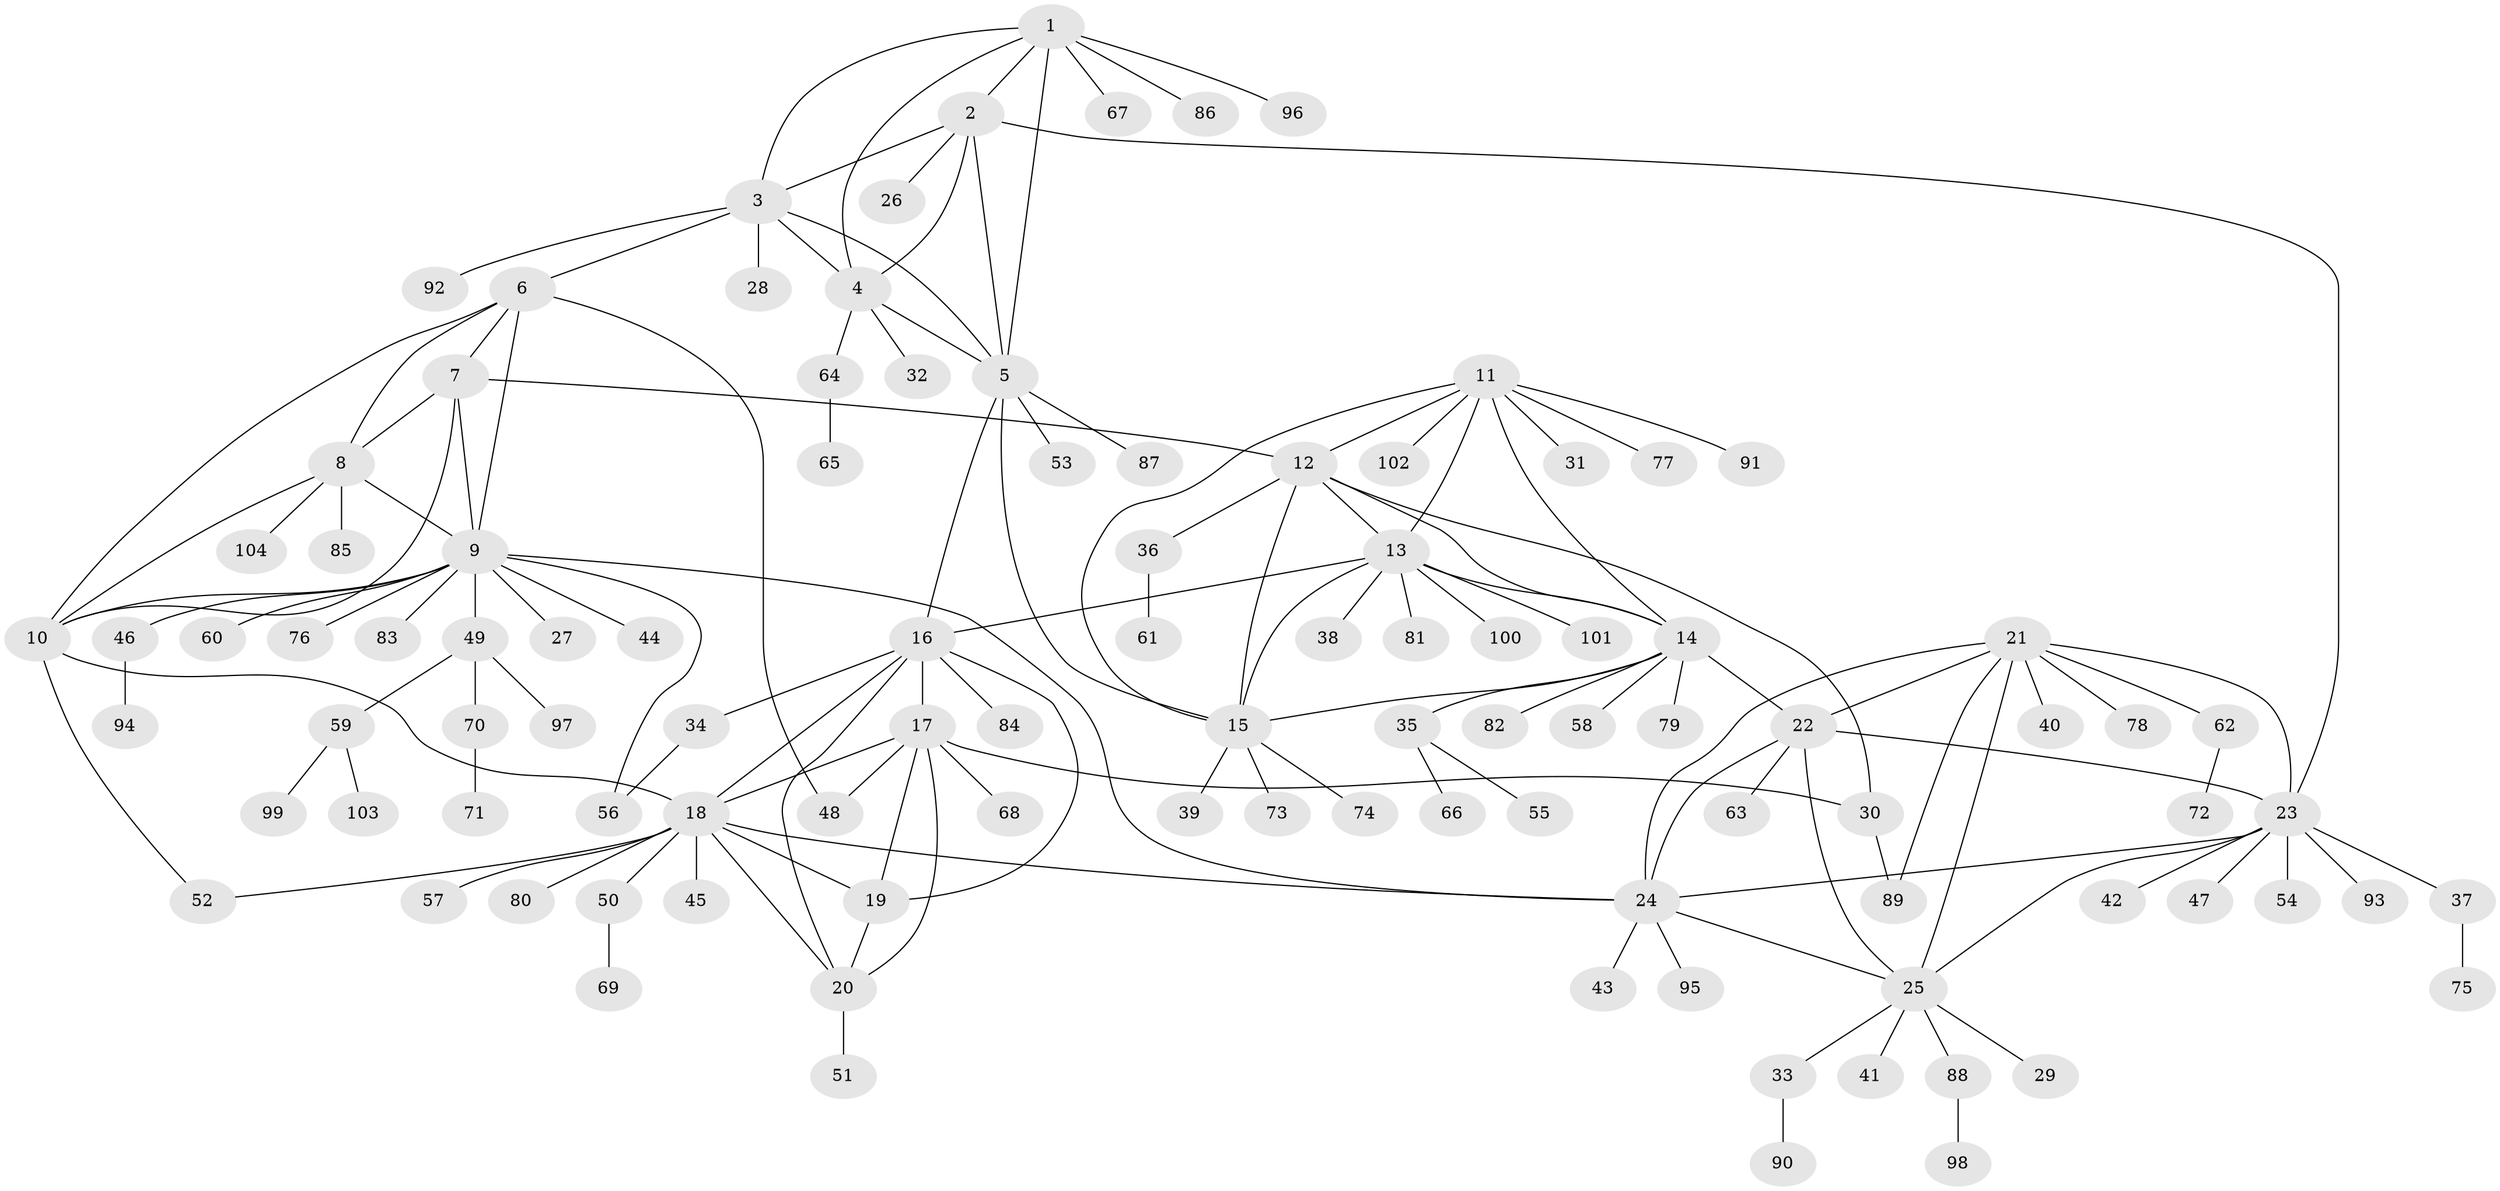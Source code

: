 // Generated by graph-tools (version 1.1) at 2025/37/03/09/25 02:37:22]
// undirected, 104 vertices, 144 edges
graph export_dot {
graph [start="1"]
  node [color=gray90,style=filled];
  1;
  2;
  3;
  4;
  5;
  6;
  7;
  8;
  9;
  10;
  11;
  12;
  13;
  14;
  15;
  16;
  17;
  18;
  19;
  20;
  21;
  22;
  23;
  24;
  25;
  26;
  27;
  28;
  29;
  30;
  31;
  32;
  33;
  34;
  35;
  36;
  37;
  38;
  39;
  40;
  41;
  42;
  43;
  44;
  45;
  46;
  47;
  48;
  49;
  50;
  51;
  52;
  53;
  54;
  55;
  56;
  57;
  58;
  59;
  60;
  61;
  62;
  63;
  64;
  65;
  66;
  67;
  68;
  69;
  70;
  71;
  72;
  73;
  74;
  75;
  76;
  77;
  78;
  79;
  80;
  81;
  82;
  83;
  84;
  85;
  86;
  87;
  88;
  89;
  90;
  91;
  92;
  93;
  94;
  95;
  96;
  97;
  98;
  99;
  100;
  101;
  102;
  103;
  104;
  1 -- 2;
  1 -- 3;
  1 -- 4;
  1 -- 5;
  1 -- 67;
  1 -- 86;
  1 -- 96;
  2 -- 3;
  2 -- 4;
  2 -- 5;
  2 -- 23;
  2 -- 26;
  3 -- 4;
  3 -- 5;
  3 -- 6;
  3 -- 28;
  3 -- 92;
  4 -- 5;
  4 -- 32;
  4 -- 64;
  5 -- 15;
  5 -- 16;
  5 -- 53;
  5 -- 87;
  6 -- 7;
  6 -- 8;
  6 -- 9;
  6 -- 10;
  6 -- 48;
  7 -- 8;
  7 -- 9;
  7 -- 10;
  7 -- 12;
  8 -- 9;
  8 -- 10;
  8 -- 85;
  8 -- 104;
  9 -- 10;
  9 -- 24;
  9 -- 27;
  9 -- 44;
  9 -- 46;
  9 -- 49;
  9 -- 56;
  9 -- 60;
  9 -- 76;
  9 -- 83;
  10 -- 18;
  10 -- 52;
  11 -- 12;
  11 -- 13;
  11 -- 14;
  11 -- 15;
  11 -- 31;
  11 -- 77;
  11 -- 91;
  11 -- 102;
  12 -- 13;
  12 -- 14;
  12 -- 15;
  12 -- 30;
  12 -- 36;
  13 -- 14;
  13 -- 15;
  13 -- 16;
  13 -- 38;
  13 -- 81;
  13 -- 100;
  13 -- 101;
  14 -- 15;
  14 -- 22;
  14 -- 35;
  14 -- 58;
  14 -- 79;
  14 -- 82;
  15 -- 39;
  15 -- 73;
  15 -- 74;
  16 -- 17;
  16 -- 18;
  16 -- 19;
  16 -- 20;
  16 -- 34;
  16 -- 84;
  17 -- 18;
  17 -- 19;
  17 -- 20;
  17 -- 30;
  17 -- 48;
  17 -- 68;
  18 -- 19;
  18 -- 20;
  18 -- 24;
  18 -- 45;
  18 -- 50;
  18 -- 52;
  18 -- 57;
  18 -- 80;
  19 -- 20;
  20 -- 51;
  21 -- 22;
  21 -- 23;
  21 -- 24;
  21 -- 25;
  21 -- 40;
  21 -- 62;
  21 -- 78;
  21 -- 89;
  22 -- 23;
  22 -- 24;
  22 -- 25;
  22 -- 63;
  23 -- 24;
  23 -- 25;
  23 -- 37;
  23 -- 42;
  23 -- 47;
  23 -- 54;
  23 -- 93;
  24 -- 25;
  24 -- 43;
  24 -- 95;
  25 -- 29;
  25 -- 33;
  25 -- 41;
  25 -- 88;
  30 -- 89;
  33 -- 90;
  34 -- 56;
  35 -- 55;
  35 -- 66;
  36 -- 61;
  37 -- 75;
  46 -- 94;
  49 -- 59;
  49 -- 70;
  49 -- 97;
  50 -- 69;
  59 -- 99;
  59 -- 103;
  62 -- 72;
  64 -- 65;
  70 -- 71;
  88 -- 98;
}
